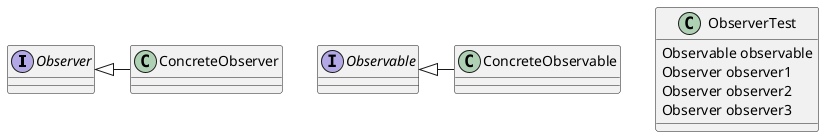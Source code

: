 @startuml

interface Observer
Observer <|- ConcreteObserver

interface Observable
Observable <|- ConcreteObservable

class ObserverTest {
 Observable observable
 Observer observer1
 Observer observer2
 Observer observer3
}

@enduml